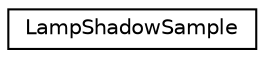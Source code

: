 digraph G
{
  edge [fontname="Helvetica",fontsize="10",labelfontname="Helvetica",labelfontsize="10"];
  node [fontname="Helvetica",fontsize="10",shape=record];
  rankdir=LR;
  Node1 [label="LampShadowSample",height=0.2,width=0.4,color="black", fillcolor="white", style="filled",URL="$d8/d3e/structLampShadowSample.html"];
}
